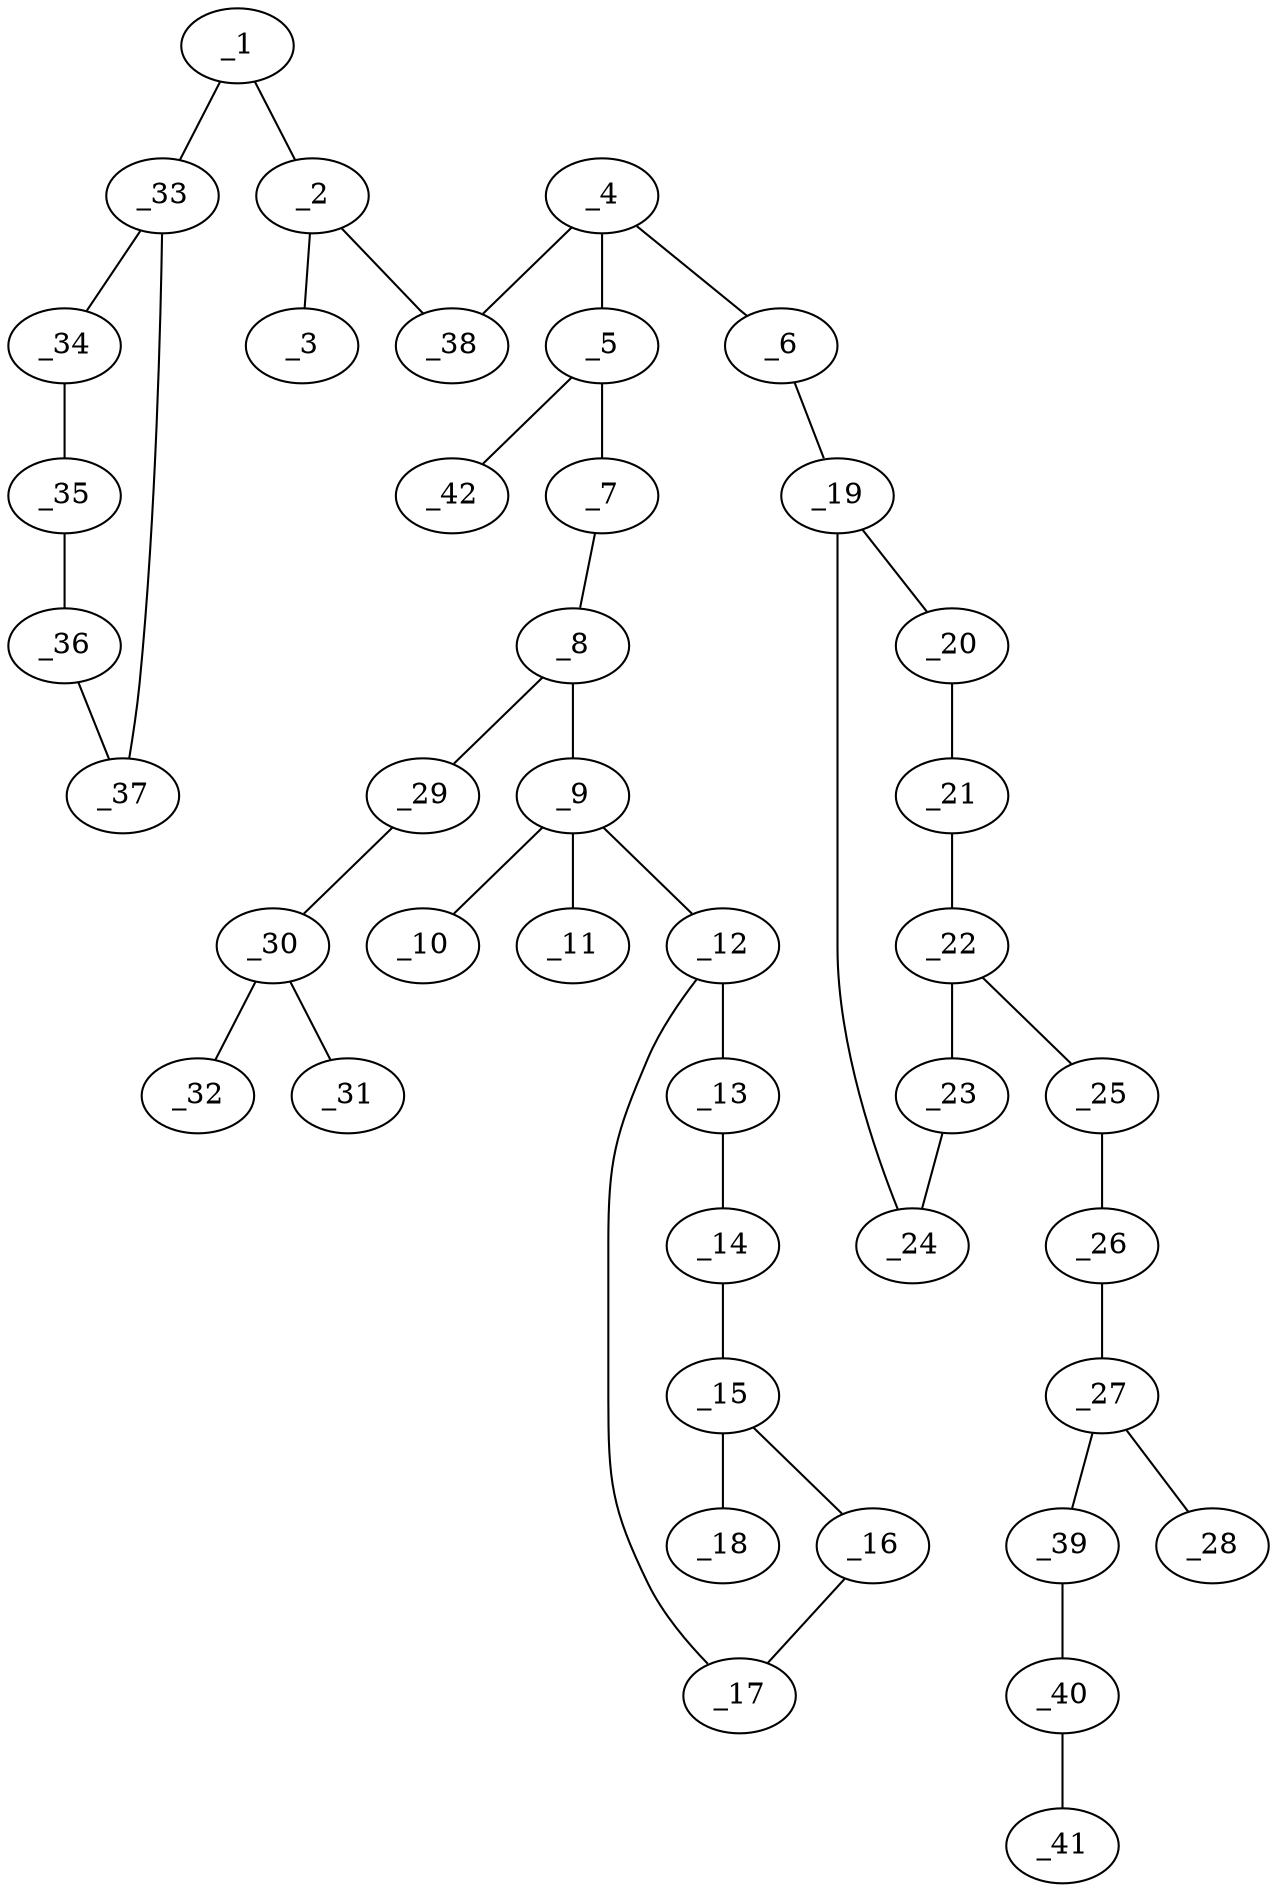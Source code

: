 graph molid699058 {
	_1	 [charge=0,
		chem=2,
		symbol="O  ",
		x="8.0622",
		y="-2"];
	_2	 [charge=0,
		chem=1,
		symbol="C  ",
		x="7.1962",
		y="-1.5"];
	_1 -- _2	 [valence=1];
	_33	 [charge=0,
		chem=1,
		symbol="C  ",
		x="8.9282",
		y="-1.5"];
	_1 -- _33	 [valence=1];
	_3	 [charge=0,
		chem=2,
		symbol="O  ",
		x="6.3301",
		y="-2"];
	_2 -- _3	 [valence=2];
	_38	 [charge=0,
		chem=4,
		symbol="N  ",
		x="7.1962",
		y="-0.5"];
	_2 -- _38	 [valence=1];
	_4	 [charge=0,
		chem=1,
		symbol="C  ",
		x="6.3301",
		y=0];
	_5	 [charge=0,
		chem=1,
		symbol="C  ",
		x="5.4641",
		y="-0.5"];
	_4 -- _5	 [valence=1];
	_6	 [charge=0,
		chem=1,
		symbol="C  ",
		x="6.3301",
		y=1];
	_4 -- _6	 [valence=1];
	_4 -- _38	 [valence=1];
	_7	 [charge=0,
		chem=1,
		symbol="C  ",
		x="5.4641",
		y="-1.5"];
	_5 -- _7	 [valence=1];
	_42	 [charge=0,
		chem=2,
		symbol="O  ",
		x="4.5981",
		y=0];
	_5 -- _42	 [valence=1];
	_19	 [charge=0,
		chem=1,
		symbol="C  ",
		x="7.1962",
		y="1.5"];
	_6 -- _19	 [valence=1];
	_8	 [charge=0,
		chem=4,
		symbol="N  ",
		x="4.5981",
		y="-2"];
	_7 -- _8	 [valence=1];
	_9	 [charge=0,
		chem=5,
		symbol="S  ",
		x="4.5981",
		y="-3"];
	_8 -- _9	 [valence=1];
	_29	 [charge=0,
		chem=1,
		symbol="C  ",
		x="3.7321",
		y="-1.5"];
	_8 -- _29	 [valence=1];
	_10	 [charge=0,
		chem=2,
		symbol="O  ",
		x="3.5981",
		y="-3"];
	_9 -- _10	 [valence=2];
	_11	 [charge=0,
		chem=2,
		symbol="O  ",
		x="5.5981",
		y="-3"];
	_9 -- _11	 [valence=2];
	_12	 [charge=0,
		chem=1,
		symbol="C  ",
		x="4.5981",
		y="-4"];
	_9 -- _12	 [valence=1];
	_13	 [charge=0,
		chem=1,
		symbol="C  ",
		x="3.732",
		y="-4.5"];
	_12 -- _13	 [valence=1];
	_17	 [charge=0,
		chem=1,
		symbol="C  ",
		x="5.4641",
		y="-4.5"];
	_12 -- _17	 [valence=2];
	_14	 [charge=0,
		chem=1,
		symbol="C  ",
		x="3.732",
		y="-5.5"];
	_13 -- _14	 [valence=2];
	_15	 [charge=0,
		chem=1,
		symbol="C  ",
		x="4.5981",
		y="-6"];
	_14 -- _15	 [valence=1];
	_16	 [charge=0,
		chem=1,
		symbol="C  ",
		x="5.4641",
		y="-5.5"];
	_15 -- _16	 [valence=2];
	_18	 [charge=0,
		chem=4,
		symbol="N  ",
		x="4.5981",
		y="-7"];
	_15 -- _18	 [valence=1];
	_16 -- _17	 [valence=1];
	_20	 [charge=0,
		chem=1,
		symbol="C  ",
		x="7.1962",
		y="2.5"];
	_19 -- _20	 [valence=1];
	_24	 [charge=0,
		chem=1,
		symbol="C  ",
		x="8.0622",
		y=1];
	_19 -- _24	 [valence=2];
	_21	 [charge=0,
		chem=1,
		symbol="C  ",
		x="8.0622",
		y=3];
	_20 -- _21	 [valence=2];
	_22	 [charge=0,
		chem=1,
		symbol="C  ",
		x="8.9282",
		y="2.5"];
	_21 -- _22	 [valence=1];
	_23	 [charge=0,
		chem=1,
		symbol="C  ",
		x="8.9282",
		y="1.5"];
	_22 -- _23	 [valence=2];
	_25	 [charge=0,
		chem=2,
		symbol="O  ",
		x="9.7942",
		y=3];
	_22 -- _25	 [valence=1];
	_23 -- _24	 [valence=1];
	_26	 [charge=0,
		chem=1,
		symbol="C  ",
		x="9.7942",
		y=4];
	_25 -- _26	 [valence=1];
	_27	 [charge=0,
		chem=1,
		symbol="C  ",
		x="10.6603",
		y="4.5"];
	_26 -- _27	 [valence=1];
	_28	 [charge=0,
		chem=2,
		symbol="O  ",
		x="11.5263",
		y=4];
	_27 -- _28	 [valence=2];
	_39	 [charge=0,
		chem=2,
		symbol="O  ",
		x="10.6603",
		y="5.5"];
	_27 -- _39	 [valence=1];
	_30	 [charge=0,
		chem=1,
		symbol="C  ",
		x="2.866",
		y="-2"];
	_29 -- _30	 [valence=1];
	_31	 [charge=0,
		chem=1,
		symbol="C  ",
		x=2,
		y="-1.5"];
	_30 -- _31	 [valence=1];
	_32	 [charge=0,
		chem=1,
		symbol="C  ",
		x="2.866",
		y="-3"];
	_30 -- _32	 [valence=1];
	_34	 [charge=0,
		chem=1,
		symbol="C  ",
		x="9.8417",
		y="-1.9067"];
	_33 -- _34	 [valence=1];
	_37	 [charge=0,
		chem=1,
		symbol="C  ",
		x="9.0327",
		y="-0.5055"];
	_33 -- _37	 [valence=1];
	_35	 [charge=0,
		chem=1,
		symbol="C  ",
		x="10.5109",
		y="-1.1636"];
	_34 -- _35	 [valence=1];
	_36	 [charge=0,
		chem=2,
		symbol="O  ",
		x="10.0109",
		y="-0.2976"];
	_35 -- _36	 [valence=1];
	_36 -- _37	 [valence=1];
	_40	 [charge=0,
		chem=1,
		symbol="C  ",
		x="11.5263",
		y=6];
	_39 -- _40	 [valence=1];
	_41	 [charge=0,
		chem=1,
		symbol="C  ",
		x="11.5263",
		y=7];
	_40 -- _41	 [valence=1];
}
